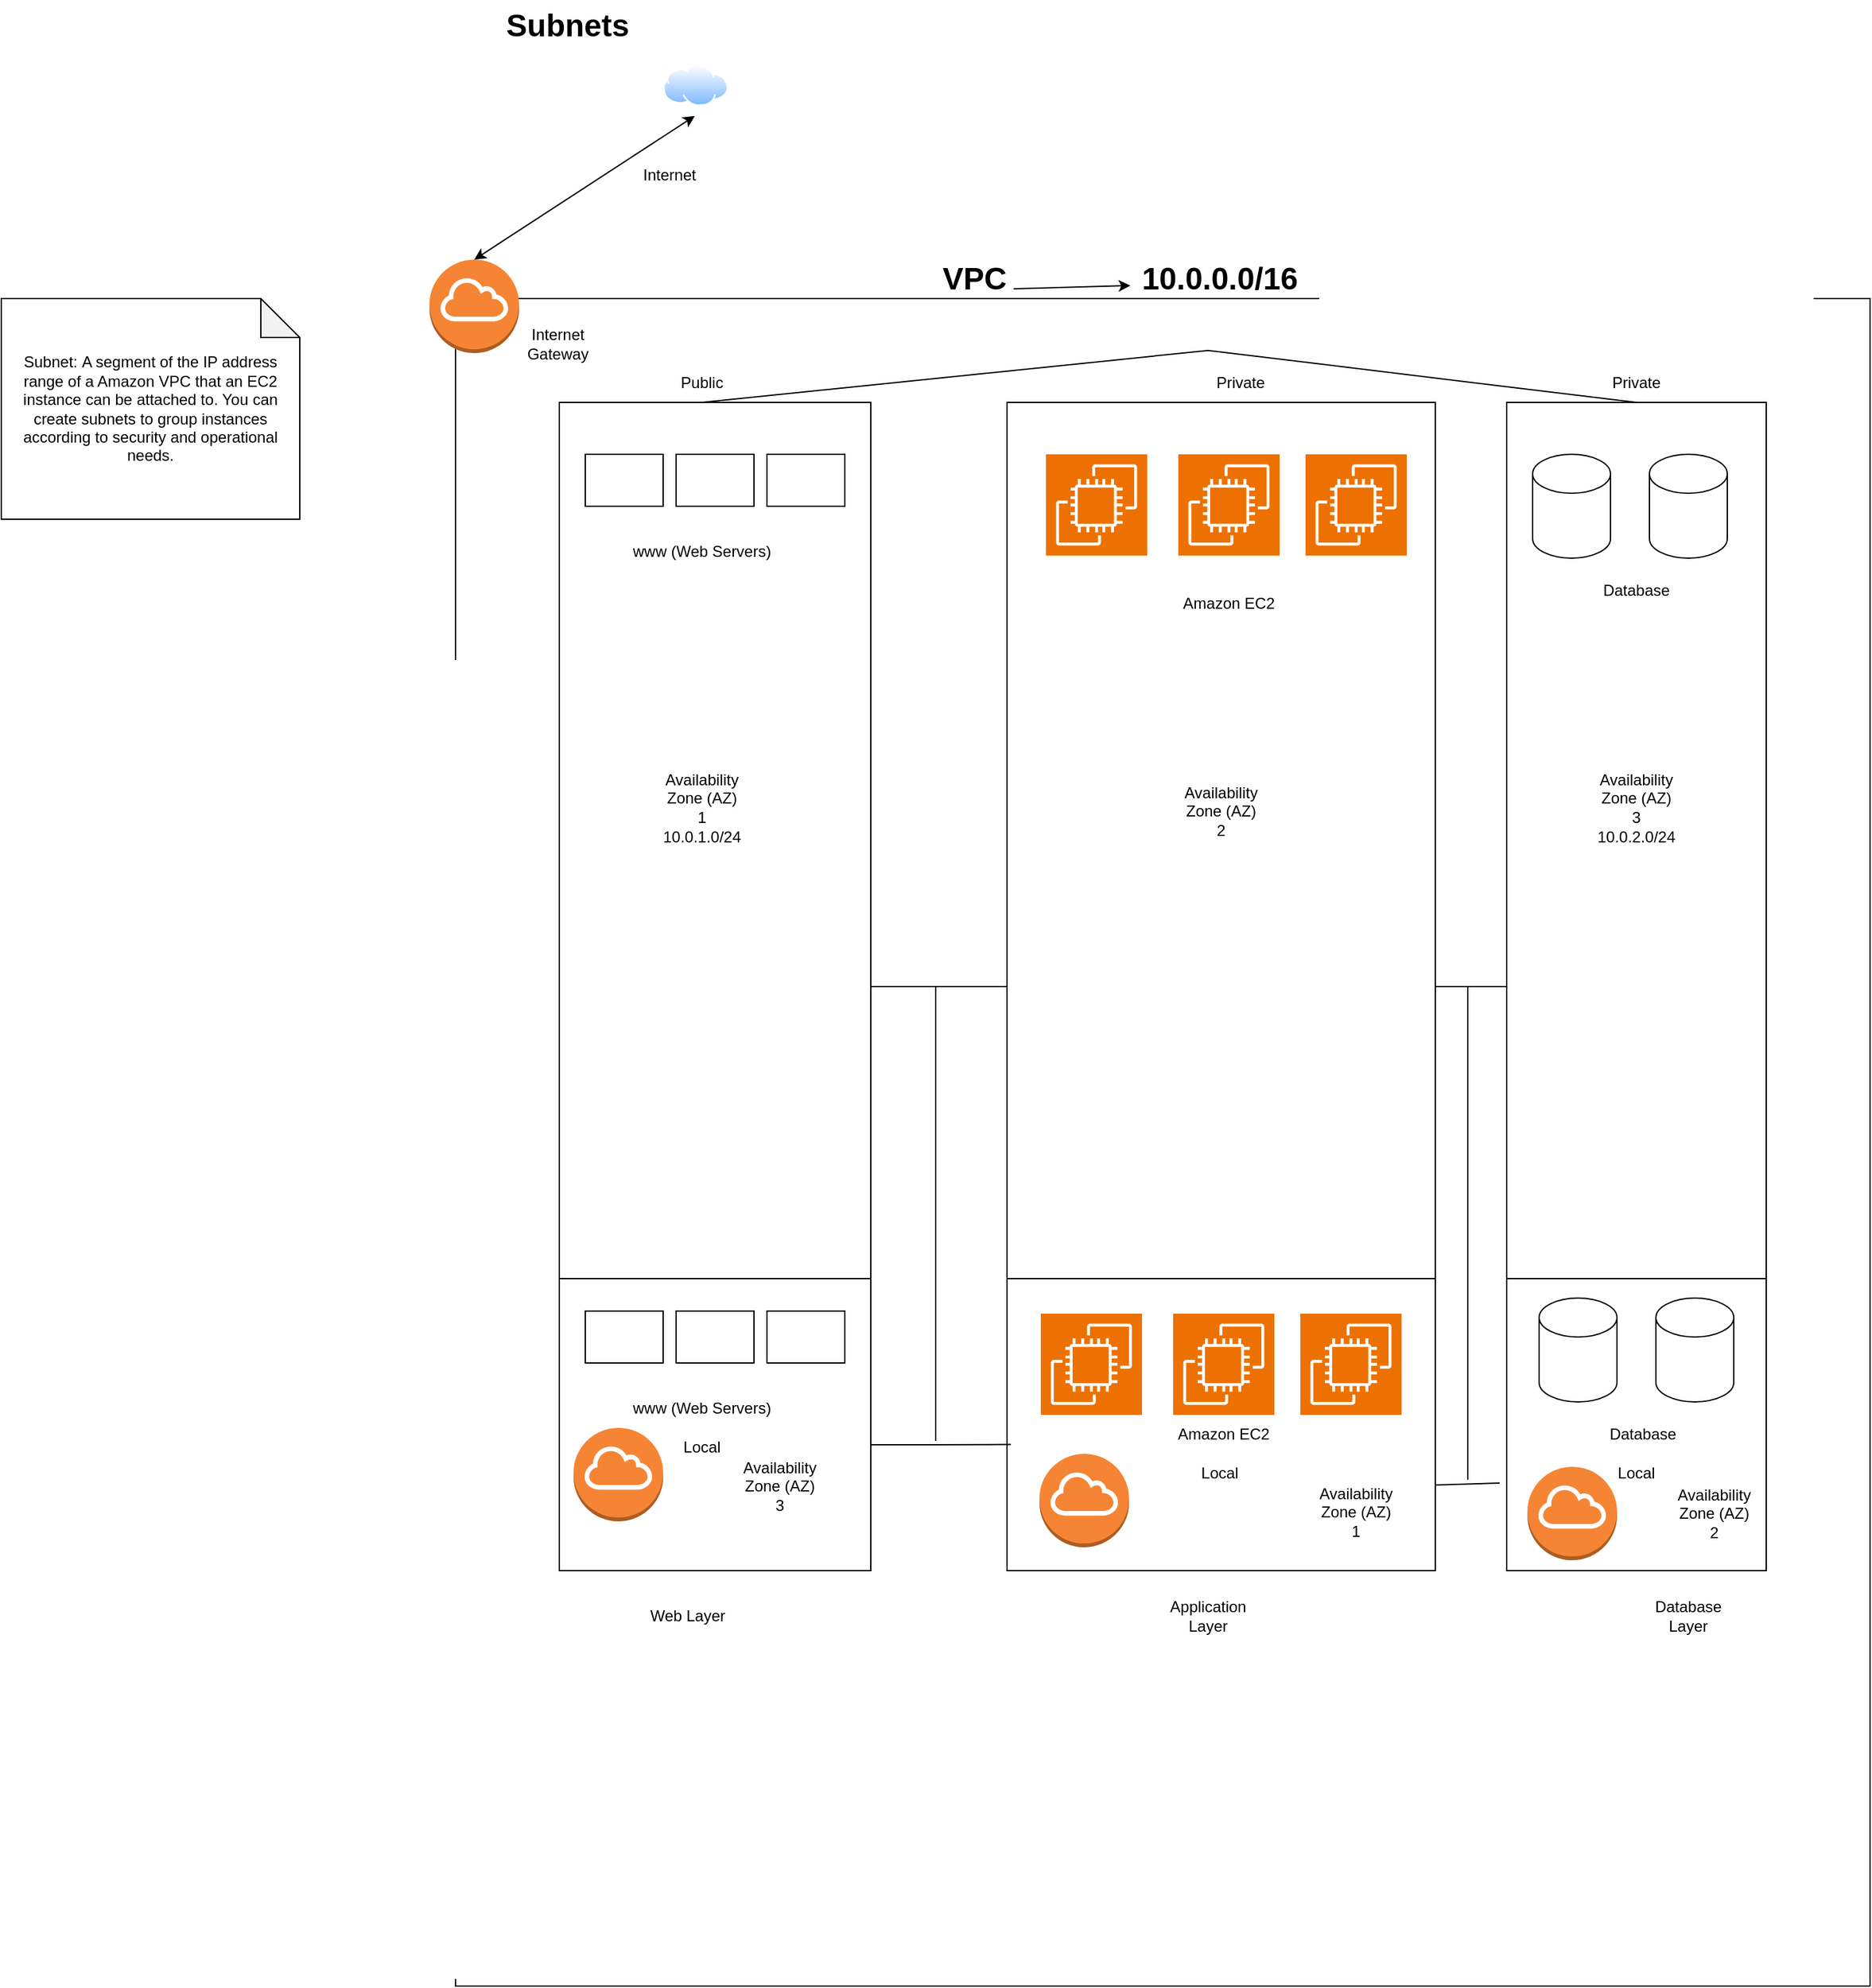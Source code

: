 <mxfile version="22.1.12" type="github">
  <diagram name="Page-1" id="9iTtiZq9-TsZFg5jVh1a">
    <mxGraphModel dx="2835" dy="2215" grid="1" gridSize="10" guides="1" tooltips="1" connect="1" arrows="1" fold="1" page="1" pageScale="1" pageWidth="850" pageHeight="1100" math="0" shadow="0">
      <root>
        <mxCell id="0" />
        <mxCell id="1" parent="0" />
        <mxCell id="pUsL_FLaXqviKLcXuYQH-1" value="" style="rounded=0;whiteSpace=wrap;html=1;" parent="1" vertex="1">
          <mxGeometry width="1090" height="1300" as="geometry" />
        </mxCell>
        <mxCell id="pUsL_FLaXqviKLcXuYQH-3" value="Subnets" style="text;strokeColor=none;fillColor=none;html=1;fontSize=24;fontStyle=1;verticalAlign=middle;align=center;" parent="1" vertex="1">
          <mxGeometry x="36" y="-230" width="100" height="40" as="geometry" />
        </mxCell>
        <mxCell id="pUsL_FLaXqviKLcXuYQH-16" value="" style="rounded=0;whiteSpace=wrap;html=1;" parent="1" vertex="1">
          <mxGeometry x="80" y="80" width="240" height="900" as="geometry" />
        </mxCell>
        <mxCell id="pUsL_FLaXqviKLcXuYQH-17" value="" style="rounded=0;whiteSpace=wrap;html=1;" parent="1" vertex="1">
          <mxGeometry x="810" y="80" width="200" height="900" as="geometry" />
        </mxCell>
        <mxCell id="pUsL_FLaXqviKLcXuYQH-18" value="Public" style="text;html=1;strokeColor=none;fillColor=none;align=center;verticalAlign=middle;whiteSpace=wrap;rounded=0;" parent="1" vertex="1">
          <mxGeometry x="160" y="50" width="60" height="30" as="geometry" />
        </mxCell>
        <mxCell id="pUsL_FLaXqviKLcXuYQH-19" value="Private" style="text;html=1;strokeColor=none;fillColor=none;align=center;verticalAlign=middle;whiteSpace=wrap;rounded=0;" parent="1" vertex="1">
          <mxGeometry x="880" y="50" width="60" height="30" as="geometry" />
        </mxCell>
        <mxCell id="pUsL_FLaXqviKLcXuYQH-20" value="10.0.1.0/24" style="text;html=1;strokeColor=none;fillColor=none;align=center;verticalAlign=middle;whiteSpace=wrap;rounded=0;" parent="1" vertex="1">
          <mxGeometry x="160" y="400" width="60" height="30" as="geometry" />
        </mxCell>
        <mxCell id="pUsL_FLaXqviKLcXuYQH-23" value="10.0.2.0/24" style="text;html=1;strokeColor=none;fillColor=none;align=center;verticalAlign=middle;whiteSpace=wrap;rounded=0;" parent="1" vertex="1">
          <mxGeometry x="880" y="400" width="60" height="30" as="geometry" />
        </mxCell>
        <mxCell id="pUsL_FLaXqviKLcXuYQH-24" value="" style="outlineConnect=0;dashed=0;verticalLabelPosition=bottom;verticalAlign=top;align=center;html=1;shape=mxgraph.aws3.internet_gateway;fillColor=#F58534;gradientColor=none;" parent="1" vertex="1">
          <mxGeometry x="-20" y="-30" width="69" height="72" as="geometry" />
        </mxCell>
        <mxCell id="pUsL_FLaXqviKLcXuYQH-25" value="Internet Gateway" style="text;html=1;strokeColor=none;fillColor=none;align=center;verticalAlign=middle;whiteSpace=wrap;rounded=0;" parent="1" vertex="1">
          <mxGeometry x="49" y="20" width="60" height="30" as="geometry" />
        </mxCell>
        <mxCell id="pUsL_FLaXqviKLcXuYQH-26" value="" style="image;aspect=fixed;perimeter=ellipsePerimeter;html=1;align=center;shadow=0;dashed=0;spacingTop=3;image=img/lib/active_directory/internet_cloud.svg;" parent="1" vertex="1">
          <mxGeometry x="160" y="-180" width="50" height="31.5" as="geometry" />
        </mxCell>
        <mxCell id="pUsL_FLaXqviKLcXuYQH-28" value="Internet" style="text;html=1;strokeColor=none;fillColor=none;align=center;verticalAlign=middle;whiteSpace=wrap;rounded=0;" parent="1" vertex="1">
          <mxGeometry x="135" y="-110" width="60" height="30" as="geometry" />
        </mxCell>
        <mxCell id="pUsL_FLaXqviKLcXuYQH-30" value="" style="endArrow=classic;startArrow=classic;html=1;rounded=0;exitX=0.5;exitY=0;exitDx=0;exitDy=0;exitPerimeter=0;entryX=0.487;entryY=1.249;entryDx=0;entryDy=0;entryPerimeter=0;" parent="1" source="pUsL_FLaXqviKLcXuYQH-24" target="pUsL_FLaXqviKLcXuYQH-26" edge="1">
          <mxGeometry width="50" height="50" relative="1" as="geometry">
            <mxPoint x="280" y="-70" as="sourcePoint" />
            <mxPoint x="180" y="-70" as="targetPoint" />
          </mxGeometry>
        </mxCell>
        <mxCell id="pUsL_FLaXqviKLcXuYQH-31" value="" style="rounded=0;whiteSpace=wrap;html=1;" parent="1" vertex="1">
          <mxGeometry x="100" y="120" width="60" height="40" as="geometry" />
        </mxCell>
        <mxCell id="pUsL_FLaXqviKLcXuYQH-32" value="" style="rounded=0;whiteSpace=wrap;html=1;" parent="1" vertex="1">
          <mxGeometry x="170" y="120" width="60" height="40" as="geometry" />
        </mxCell>
        <mxCell id="pUsL_FLaXqviKLcXuYQH-33" value="" style="rounded=0;whiteSpace=wrap;html=1;" parent="1" vertex="1">
          <mxGeometry x="240" y="120" width="60" height="40" as="geometry" />
        </mxCell>
        <mxCell id="pUsL_FLaXqviKLcXuYQH-34" value="www (Web Servers)" style="text;html=1;strokeColor=none;fillColor=none;align=center;verticalAlign=middle;whiteSpace=wrap;rounded=0;" parent="1" vertex="1">
          <mxGeometry x="120" y="180" width="140" height="30" as="geometry" />
        </mxCell>
        <mxCell id="pUsL_FLaXqviKLcXuYQH-35" value="" style="shape=cylinder3;whiteSpace=wrap;html=1;boundedLbl=1;backgroundOutline=1;size=15;" parent="1" vertex="1">
          <mxGeometry x="830" y="120" width="60" height="80" as="geometry" />
        </mxCell>
        <mxCell id="pUsL_FLaXqviKLcXuYQH-36" value="" style="shape=cylinder3;whiteSpace=wrap;html=1;boundedLbl=1;backgroundOutline=1;size=15;" parent="1" vertex="1">
          <mxGeometry x="920" y="120" width="60" height="80" as="geometry" />
        </mxCell>
        <mxCell id="pUsL_FLaXqviKLcXuYQH-37" value="Database" style="text;html=1;strokeColor=none;fillColor=none;align=center;verticalAlign=middle;whiteSpace=wrap;rounded=0;" parent="1" vertex="1">
          <mxGeometry x="880" y="210" width="60" height="30" as="geometry" />
        </mxCell>
        <mxCell id="pUsL_FLaXqviKLcXuYQH-41" value="" style="rounded=0;whiteSpace=wrap;html=1;" parent="1" vertex="1">
          <mxGeometry x="425" y="80" width="330" height="900" as="geometry" />
        </mxCell>
        <mxCell id="pUsL_FLaXqviKLcXuYQH-42" value="Private" style="text;html=1;strokeColor=none;fillColor=none;align=center;verticalAlign=middle;whiteSpace=wrap;rounded=0;" parent="1" vertex="1">
          <mxGeometry x="575" y="50" width="60" height="30" as="geometry" />
        </mxCell>
        <mxCell id="pUsL_FLaXqviKLcXuYQH-43" value="" style="sketch=0;points=[[0,0,0],[0.25,0,0],[0.5,0,0],[0.75,0,0],[1,0,0],[0,1,0],[0.25,1,0],[0.5,1,0],[0.75,1,0],[1,1,0],[0,0.25,0],[0,0.5,0],[0,0.75,0],[1,0.25,0],[1,0.5,0],[1,0.75,0]];outlineConnect=0;fontColor=#232F3E;fillColor=#ED7100;strokeColor=#ffffff;dashed=0;verticalLabelPosition=bottom;verticalAlign=top;align=center;html=1;fontSize=12;fontStyle=0;aspect=fixed;shape=mxgraph.aws4.resourceIcon;resIcon=mxgraph.aws4.ec2;" parent="1" vertex="1">
          <mxGeometry x="455" y="120" width="78" height="78" as="geometry" />
        </mxCell>
        <mxCell id="pUsL_FLaXqviKLcXuYQH-44" value="" style="sketch=0;points=[[0,0,0],[0.25,0,0],[0.5,0,0],[0.75,0,0],[1,0,0],[0,1,0],[0.25,1,0],[0.5,1,0],[0.75,1,0],[1,1,0],[0,0.25,0],[0,0.5,0],[0,0.75,0],[1,0.25,0],[1,0.5,0],[1,0.75,0]];outlineConnect=0;fontColor=#232F3E;fillColor=#ED7100;strokeColor=#ffffff;dashed=0;verticalLabelPosition=bottom;verticalAlign=top;align=center;html=1;fontSize=12;fontStyle=0;aspect=fixed;shape=mxgraph.aws4.resourceIcon;resIcon=mxgraph.aws4.ec2;" parent="1" vertex="1">
          <mxGeometry x="557" y="120" width="78" height="78" as="geometry" />
        </mxCell>
        <mxCell id="pUsL_FLaXqviKLcXuYQH-45" value="" style="sketch=0;points=[[0,0,0],[0.25,0,0],[0.5,0,0],[0.75,0,0],[1,0,0],[0,1,0],[0.25,1,0],[0.5,1,0],[0.75,1,0],[1,1,0],[0,0.25,0],[0,0.5,0],[0,0.75,0],[1,0.25,0],[1,0.5,0],[1,0.75,0]];outlineConnect=0;fontColor=#232F3E;fillColor=#ED7100;strokeColor=#ffffff;dashed=0;verticalLabelPosition=bottom;verticalAlign=top;align=center;html=1;fontSize=12;fontStyle=0;aspect=fixed;shape=mxgraph.aws4.resourceIcon;resIcon=mxgraph.aws4.ec2;" parent="1" vertex="1">
          <mxGeometry x="655" y="120" width="78" height="78" as="geometry" />
        </mxCell>
        <mxCell id="pUsL_FLaXqviKLcXuYQH-46" value="Amazon EC2" style="text;html=1;strokeColor=none;fillColor=none;align=center;verticalAlign=middle;whiteSpace=wrap;rounded=0;" parent="1" vertex="1">
          <mxGeometry x="541" y="220" width="110" height="30" as="geometry" />
        </mxCell>
        <mxCell id="pUsL_FLaXqviKLcXuYQH-48" value="" style="endArrow=none;html=1;rounded=0;exitX=1;exitY=0.5;exitDx=0;exitDy=0;entryX=0;entryY=0.5;entryDx=0;entryDy=0;" parent="1" source="pUsL_FLaXqviKLcXuYQH-16" target="pUsL_FLaXqviKLcXuYQH-41" edge="1">
          <mxGeometry width="50" height="50" relative="1" as="geometry">
            <mxPoint x="510" y="270" as="sourcePoint" />
            <mxPoint x="560" y="220" as="targetPoint" />
          </mxGeometry>
        </mxCell>
        <mxCell id="pUsL_FLaXqviKLcXuYQH-49" value="" style="endArrow=none;html=1;rounded=0;exitX=1;exitY=0.5;exitDx=0;exitDy=0;" parent="1" source="pUsL_FLaXqviKLcXuYQH-41" target="pUsL_FLaXqviKLcXuYQH-17" edge="1">
          <mxGeometry width="50" height="50" relative="1" as="geometry">
            <mxPoint x="760" y="260" as="sourcePoint" />
            <mxPoint x="560" y="220" as="targetPoint" />
            <Array as="points">
              <mxPoint x="780" y="530" />
            </Array>
          </mxGeometry>
        </mxCell>
        <mxCell id="pUsL_FLaXqviKLcXuYQH-52" value="" style="endArrow=none;html=1;rounded=0;exitX=0.5;exitY=1;exitDx=0;exitDy=0;entryX=0.5;entryY=1;entryDx=0;entryDy=0;" parent="1" source="pUsL_FLaXqviKLcXuYQH-18" target="pUsL_FLaXqviKLcXuYQH-19" edge="1">
          <mxGeometry width="50" height="50" relative="1" as="geometry">
            <mxPoint x="640" y="370" as="sourcePoint" />
            <mxPoint x="690" y="320" as="targetPoint" />
            <Array as="points">
              <mxPoint x="580" y="40" />
            </Array>
          </mxGeometry>
        </mxCell>
        <mxCell id="pUsL_FLaXqviKLcXuYQH-54" value="Availability Zone (AZ)&lt;br&gt;2" style="text;html=1;strokeColor=none;fillColor=none;align=center;verticalAlign=middle;whiteSpace=wrap;rounded=0;" parent="1" vertex="1">
          <mxGeometry x="560" y="380" width="60" height="30" as="geometry" />
        </mxCell>
        <mxCell id="pUsL_FLaXqviKLcXuYQH-56" value="" style="endArrow=none;html=1;rounded=0;exitX=0;exitY=0.75;exitDx=0;exitDy=0;entryX=1;entryY=0.75;entryDx=0;entryDy=0;" parent="1" source="pUsL_FLaXqviKLcXuYQH-41" target="pUsL_FLaXqviKLcXuYQH-41" edge="1">
          <mxGeometry width="50" height="50" relative="1" as="geometry">
            <mxPoint x="570" y="540" as="sourcePoint" />
            <mxPoint x="620" y="490" as="targetPoint" />
          </mxGeometry>
        </mxCell>
        <mxCell id="pUsL_FLaXqviKLcXuYQH-57" value="" style="endArrow=none;html=1;rounded=0;exitX=0;exitY=0.75;exitDx=0;exitDy=0;entryX=1;entryY=0.75;entryDx=0;entryDy=0;" parent="1" source="pUsL_FLaXqviKLcXuYQH-16" target="pUsL_FLaXqviKLcXuYQH-16" edge="1">
          <mxGeometry width="50" height="50" relative="1" as="geometry">
            <mxPoint x="435" y="600" as="sourcePoint" />
            <mxPoint x="300" y="590" as="targetPoint" />
          </mxGeometry>
        </mxCell>
        <mxCell id="pUsL_FLaXqviKLcXuYQH-58" value="" style="endArrow=none;html=1;rounded=0;exitX=0;exitY=0.75;exitDx=0;exitDy=0;entryX=1;entryY=0.75;entryDx=0;entryDy=0;" parent="1" source="pUsL_FLaXqviKLcXuYQH-17" target="pUsL_FLaXqviKLcXuYQH-17" edge="1">
          <mxGeometry width="50" height="50" relative="1" as="geometry">
            <mxPoint x="840" y="600" as="sourcePoint" />
            <mxPoint x="980" y="590" as="targetPoint" />
          </mxGeometry>
        </mxCell>
        <mxCell id="pUsL_FLaXqviKLcXuYQH-59" value="" style="rounded=0;whiteSpace=wrap;html=1;" parent="1" vertex="1">
          <mxGeometry x="100" y="780" width="60" height="40" as="geometry" />
        </mxCell>
        <mxCell id="pUsL_FLaXqviKLcXuYQH-60" value="" style="rounded=0;whiteSpace=wrap;html=1;" parent="1" vertex="1">
          <mxGeometry x="170" y="780" width="60" height="40" as="geometry" />
        </mxCell>
        <mxCell id="pUsL_FLaXqviKLcXuYQH-61" value="" style="rounded=0;whiteSpace=wrap;html=1;" parent="1" vertex="1">
          <mxGeometry x="240" y="780" width="60" height="40" as="geometry" />
        </mxCell>
        <mxCell id="pUsL_FLaXqviKLcXuYQH-62" value="www (Web Servers)" style="text;html=1;strokeColor=none;fillColor=none;align=center;verticalAlign=middle;whiteSpace=wrap;rounded=0;" parent="1" vertex="1">
          <mxGeometry x="120" y="840" width="140" height="30" as="geometry" />
        </mxCell>
        <mxCell id="pUsL_FLaXqviKLcXuYQH-63" value="" style="sketch=0;points=[[0,0,0],[0.25,0,0],[0.5,0,0],[0.75,0,0],[1,0,0],[0,1,0],[0.25,1,0],[0.5,1,0],[0.75,1,0],[1,1,0],[0,0.25,0],[0,0.5,0],[0,0.75,0],[1,0.25,0],[1,0.5,0],[1,0.75,0]];outlineConnect=0;fontColor=#232F3E;fillColor=#ED7100;strokeColor=#ffffff;dashed=0;verticalLabelPosition=bottom;verticalAlign=top;align=center;html=1;fontSize=12;fontStyle=0;aspect=fixed;shape=mxgraph.aws4.resourceIcon;resIcon=mxgraph.aws4.ec2;" parent="1" vertex="1">
          <mxGeometry x="451" y="782" width="78" height="78" as="geometry" />
        </mxCell>
        <mxCell id="pUsL_FLaXqviKLcXuYQH-64" value="" style="sketch=0;points=[[0,0,0],[0.25,0,0],[0.5,0,0],[0.75,0,0],[1,0,0],[0,1,0],[0.25,1,0],[0.5,1,0],[0.75,1,0],[1,1,0],[0,0.25,0],[0,0.5,0],[0,0.75,0],[1,0.25,0],[1,0.5,0],[1,0.75,0]];outlineConnect=0;fontColor=#232F3E;fillColor=#ED7100;strokeColor=#ffffff;dashed=0;verticalLabelPosition=bottom;verticalAlign=top;align=center;html=1;fontSize=12;fontStyle=0;aspect=fixed;shape=mxgraph.aws4.resourceIcon;resIcon=mxgraph.aws4.ec2;" parent="1" vertex="1">
          <mxGeometry x="553" y="782" width="78" height="78" as="geometry" />
        </mxCell>
        <mxCell id="pUsL_FLaXqviKLcXuYQH-65" value="" style="sketch=0;points=[[0,0,0],[0.25,0,0],[0.5,0,0],[0.75,0,0],[1,0,0],[0,1,0],[0.25,1,0],[0.5,1,0],[0.75,1,0],[1,1,0],[0,0.25,0],[0,0.5,0],[0,0.75,0],[1,0.25,0],[1,0.5,0],[1,0.75,0]];outlineConnect=0;fontColor=#232F3E;fillColor=#ED7100;strokeColor=#ffffff;dashed=0;verticalLabelPosition=bottom;verticalAlign=top;align=center;html=1;fontSize=12;fontStyle=0;aspect=fixed;shape=mxgraph.aws4.resourceIcon;resIcon=mxgraph.aws4.ec2;" parent="1" vertex="1">
          <mxGeometry x="651" y="782" width="78" height="78" as="geometry" />
        </mxCell>
        <mxCell id="pUsL_FLaXqviKLcXuYQH-66" value="Amazon EC2" style="text;html=1;strokeColor=none;fillColor=none;align=center;verticalAlign=middle;whiteSpace=wrap;rounded=0;" parent="1" vertex="1">
          <mxGeometry x="537" y="860" width="110" height="30" as="geometry" />
        </mxCell>
        <mxCell id="pUsL_FLaXqviKLcXuYQH-69" value="" style="shape=cylinder3;whiteSpace=wrap;html=1;boundedLbl=1;backgroundOutline=1;size=15;" parent="1" vertex="1">
          <mxGeometry x="835" y="770" width="60" height="80" as="geometry" />
        </mxCell>
        <mxCell id="pUsL_FLaXqviKLcXuYQH-70" value="" style="shape=cylinder3;whiteSpace=wrap;html=1;boundedLbl=1;backgroundOutline=1;size=15;" parent="1" vertex="1">
          <mxGeometry x="925" y="770" width="60" height="80" as="geometry" />
        </mxCell>
        <mxCell id="pUsL_FLaXqviKLcXuYQH-71" value="Database" style="text;html=1;strokeColor=none;fillColor=none;align=center;verticalAlign=middle;whiteSpace=wrap;rounded=0;" parent="1" vertex="1">
          <mxGeometry x="885" y="860" width="60" height="30" as="geometry" />
        </mxCell>
        <mxCell id="pUsL_FLaXqviKLcXuYQH-72" value="Local" style="text;html=1;strokeColor=none;fillColor=none;align=center;verticalAlign=middle;whiteSpace=wrap;rounded=0;" parent="1" vertex="1">
          <mxGeometry x="160" y="870" width="60" height="30" as="geometry" />
        </mxCell>
        <mxCell id="pUsL_FLaXqviKLcXuYQH-73" value="Local" style="text;html=1;strokeColor=none;fillColor=none;align=center;verticalAlign=middle;whiteSpace=wrap;rounded=0;" parent="1" vertex="1">
          <mxGeometry x="559" y="890" width="60" height="30" as="geometry" />
        </mxCell>
        <mxCell id="pUsL_FLaXqviKLcXuYQH-74" value="Local" style="text;html=1;strokeColor=none;fillColor=none;align=center;verticalAlign=middle;whiteSpace=wrap;rounded=0;" parent="1" vertex="1">
          <mxGeometry x="880" y="890" width="60" height="30" as="geometry" />
        </mxCell>
        <mxCell id="pUsL_FLaXqviKLcXuYQH-75" value="" style="outlineConnect=0;dashed=0;verticalLabelPosition=bottom;verticalAlign=top;align=center;html=1;shape=mxgraph.aws3.internet_gateway;fillColor=#F58534;gradientColor=none;" parent="1" vertex="1">
          <mxGeometry x="91" y="870" width="69" height="72" as="geometry" />
        </mxCell>
        <mxCell id="pUsL_FLaXqviKLcXuYQH-77" value="" style="outlineConnect=0;dashed=0;verticalLabelPosition=bottom;verticalAlign=top;align=center;html=1;shape=mxgraph.aws3.internet_gateway;fillColor=#F58534;gradientColor=none;" parent="1" vertex="1">
          <mxGeometry x="826" y="900" width="69" height="72" as="geometry" />
        </mxCell>
        <mxCell id="pUsL_FLaXqviKLcXuYQH-78" value="" style="outlineConnect=0;dashed=0;verticalLabelPosition=bottom;verticalAlign=top;align=center;html=1;shape=mxgraph.aws3.internet_gateway;fillColor=#F58534;gradientColor=none;" parent="1" vertex="1">
          <mxGeometry x="450" y="890" width="69" height="72" as="geometry" />
        </mxCell>
        <mxCell id="pUsL_FLaXqviKLcXuYQH-88" value="" style="endArrow=none;html=1;rounded=0;entryX=0.009;entryY=0.892;entryDx=0;entryDy=0;entryPerimeter=0;" parent="1" target="pUsL_FLaXqviKLcXuYQH-41" edge="1">
          <mxGeometry width="50" height="50" relative="1" as="geometry">
            <mxPoint x="320" y="883" as="sourcePoint" />
            <mxPoint x="424.64" y="865" as="targetPoint" />
            <Array as="points">
              <mxPoint x="370" y="883" />
            </Array>
          </mxGeometry>
        </mxCell>
        <mxCell id="pUsL_FLaXqviKLcXuYQH-90" value="" style="endArrow=none;html=1;rounded=0;" parent="1" edge="1">
          <mxGeometry width="50" height="50" relative="1" as="geometry">
            <mxPoint x="370" y="880" as="sourcePoint" />
            <mxPoint x="370" y="530" as="targetPoint" />
          </mxGeometry>
        </mxCell>
        <mxCell id="pUsL_FLaXqviKLcXuYQH-91" value="" style="endArrow=none;html=1;rounded=0;entryX=-0.027;entryY=0.925;entryDx=0;entryDy=0;entryPerimeter=0;" parent="1" target="pUsL_FLaXqviKLcXuYQH-17" edge="1">
          <mxGeometry width="50" height="50" relative="1" as="geometry">
            <mxPoint x="755" y="914" as="sourcePoint" />
            <mxPoint x="805" y="864" as="targetPoint" />
          </mxGeometry>
        </mxCell>
        <mxCell id="pUsL_FLaXqviKLcXuYQH-92" value="" style="endArrow=none;html=1;rounded=0;" parent="1" edge="1">
          <mxGeometry width="50" height="50" relative="1" as="geometry">
            <mxPoint x="780" y="910" as="sourcePoint" />
            <mxPoint x="780" y="530" as="targetPoint" />
          </mxGeometry>
        </mxCell>
        <mxCell id="pUsL_FLaXqviKLcXuYQH-94" value="Availability Zone (AZ)&lt;br&gt;1" style="text;html=1;strokeColor=none;fillColor=none;align=center;verticalAlign=middle;whiteSpace=wrap;rounded=0;" parent="1" vertex="1">
          <mxGeometry x="160" y="370" width="60" height="30" as="geometry" />
        </mxCell>
        <mxCell id="pUsL_FLaXqviKLcXuYQH-96" value="Availability Zone (AZ)&lt;br&gt;3" style="text;html=1;strokeColor=none;fillColor=none;align=center;verticalAlign=middle;whiteSpace=wrap;rounded=0;" parent="1" vertex="1">
          <mxGeometry x="880" y="370" width="60" height="30" as="geometry" />
        </mxCell>
        <mxCell id="pUsL_FLaXqviKLcXuYQH-97" value="Availability Zone (AZ)&lt;br&gt;3" style="text;html=1;strokeColor=none;fillColor=none;align=center;verticalAlign=middle;whiteSpace=wrap;rounded=0;" parent="1" vertex="1">
          <mxGeometry x="220" y="900" width="60" height="30" as="geometry" />
        </mxCell>
        <mxCell id="pUsL_FLaXqviKLcXuYQH-100" value="Availability Zone (AZ)&lt;br&gt;1" style="text;html=1;strokeColor=none;fillColor=none;align=center;verticalAlign=middle;whiteSpace=wrap;rounded=0;" parent="1" vertex="1">
          <mxGeometry x="664" y="920" width="60" height="30" as="geometry" />
        </mxCell>
        <mxCell id="pUsL_FLaXqviKLcXuYQH-103" value="Availability Zone (AZ)&lt;br&gt;2" style="text;html=1;strokeColor=none;fillColor=none;align=center;verticalAlign=middle;whiteSpace=wrap;rounded=0;" parent="1" vertex="1">
          <mxGeometry x="940" y="921" width="60" height="30" as="geometry" />
        </mxCell>
        <mxCell id="pUsL_FLaXqviKLcXuYQH-104" value="Web Layer" style="text;html=1;strokeColor=none;fillColor=none;align=center;verticalAlign=middle;whiteSpace=wrap;rounded=0;" parent="1" vertex="1">
          <mxGeometry x="149" y="1000" width="60" height="30" as="geometry" />
        </mxCell>
        <mxCell id="pUsL_FLaXqviKLcXuYQH-105" value="Application Layer" style="text;html=1;strokeColor=none;fillColor=none;align=center;verticalAlign=middle;whiteSpace=wrap;rounded=0;" parent="1" vertex="1">
          <mxGeometry x="550" y="1000" width="60" height="30" as="geometry" />
        </mxCell>
        <mxCell id="pUsL_FLaXqviKLcXuYQH-106" value="Database Layer" style="text;html=1;strokeColor=none;fillColor=none;align=center;verticalAlign=middle;whiteSpace=wrap;rounded=0;" parent="1" vertex="1">
          <mxGeometry x="920" y="1000" width="60" height="30" as="geometry" />
        </mxCell>
        <mxCell id="pUsL_FLaXqviKLcXuYQH-107" value="&lt;b&gt;&lt;font style=&quot;font-size: 24px;&quot;&gt;VPC&lt;/font&gt;&lt;/b&gt;" style="text;html=1;strokeColor=none;fillColor=none;align=center;verticalAlign=middle;whiteSpace=wrap;rounded=0;" parent="1" vertex="1">
          <mxGeometry x="370" y="-30" width="60" height="30" as="geometry" />
        </mxCell>
        <mxCell id="pUsL_FLaXqviKLcXuYQH-108" value="&lt;b&gt;&lt;font style=&quot;font-size: 24px;&quot;&gt;10.0.0.0/16&lt;/font&gt;&lt;/b&gt;" style="text;html=1;strokeColor=none;fillColor=none;align=center;verticalAlign=middle;whiteSpace=wrap;rounded=0;" parent="1" vertex="1">
          <mxGeometry x="559" y="-30" width="60" height="30" as="geometry" />
        </mxCell>
        <mxCell id="pUsL_FLaXqviKLcXuYQH-112" value="" style="endArrow=classic;html=1;rounded=0;exitX=1;exitY=0.75;exitDx=0;exitDy=0;" parent="1" source="pUsL_FLaXqviKLcXuYQH-107" edge="1">
          <mxGeometry width="50" height="50" relative="1" as="geometry">
            <mxPoint x="400" y="-30" as="sourcePoint" />
            <mxPoint x="520" y="-10" as="targetPoint" />
          </mxGeometry>
        </mxCell>
        <mxCell id="QVGbTfmGtTte0CUe0tTn-1" value="Subnet:&amp;nbsp;A segment of the IP address range of a Amazon VPC that an EC2 instance can be attached to. You can create subnets to group instances according to security and operational needs." style="shape=note;whiteSpace=wrap;html=1;backgroundOutline=1;darkOpacity=0.05;" vertex="1" parent="1">
          <mxGeometry x="-350" width="230" height="170" as="geometry" />
        </mxCell>
      </root>
    </mxGraphModel>
  </diagram>
</mxfile>
